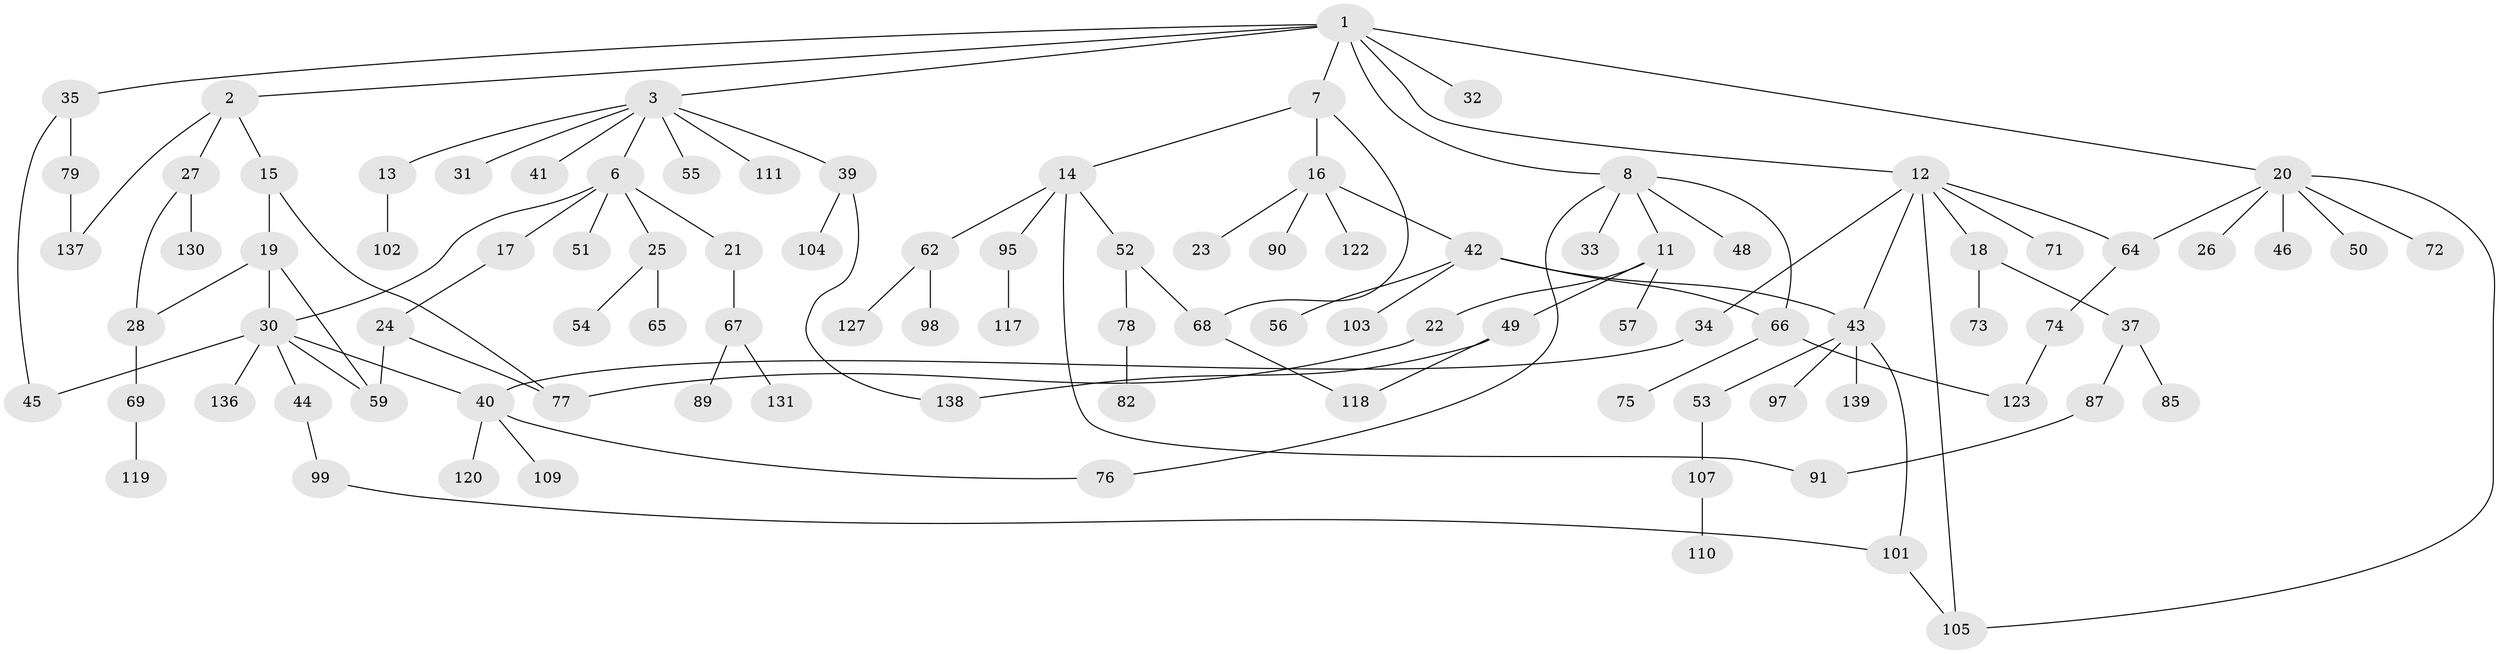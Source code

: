 // Generated by graph-tools (version 1.1) at 2025/51/02/27/25 19:51:39]
// undirected, 98 vertices, 118 edges
graph export_dot {
graph [start="1"]
  node [color=gray90,style=filled];
  1 [super="+4"];
  2 [super="+10"];
  3 [super="+5"];
  6 [super="+125"];
  7 [super="+9"];
  8 [super="+134"];
  11 [super="+36"];
  12 [super="+29"];
  13;
  14 [super="+61"];
  15;
  16 [super="+58"];
  17;
  18;
  19;
  20 [super="+132"];
  21;
  22 [super="+106"];
  23 [super="+63"];
  24;
  25;
  26;
  27;
  28 [super="+47"];
  30 [super="+135"];
  31;
  32;
  33;
  34 [super="+38"];
  35;
  37 [super="+112"];
  39 [super="+126"];
  40 [super="+100"];
  41;
  42 [super="+60"];
  43 [super="+94"];
  44 [super="+86"];
  45 [super="+70"];
  46;
  48;
  49 [super="+96"];
  50 [super="+114"];
  51 [super="+121"];
  52 [super="+93"];
  53;
  54;
  55;
  56 [super="+124"];
  57;
  59 [super="+80"];
  62;
  64;
  65;
  66 [super="+88"];
  67 [super="+92"];
  68 [super="+83"];
  69;
  71;
  72;
  73;
  74 [super="+116"];
  75;
  76 [super="+84"];
  77;
  78;
  79 [super="+81"];
  82;
  85;
  87;
  89;
  90;
  91 [super="+108"];
  95;
  97;
  98 [super="+115"];
  99;
  101;
  102 [super="+113"];
  103;
  104;
  105 [super="+133"];
  107;
  109;
  110 [super="+128"];
  111;
  117 [super="+129"];
  118;
  119;
  120;
  122;
  123;
  127;
  130;
  131;
  136;
  137;
  138;
  139;
  1 -- 2;
  1 -- 3;
  1 -- 7;
  1 -- 8;
  1 -- 32;
  1 -- 35;
  1 -- 12;
  1 -- 20;
  2 -- 15;
  2 -- 27;
  2 -- 137;
  3 -- 6;
  3 -- 13;
  3 -- 55;
  3 -- 39;
  3 -- 41;
  3 -- 31;
  3 -- 111;
  6 -- 17;
  6 -- 21;
  6 -- 25;
  6 -- 51;
  6 -- 30;
  7 -- 16;
  7 -- 68;
  7 -- 14;
  8 -- 11;
  8 -- 33;
  8 -- 48;
  8 -- 66;
  8 -- 76;
  11 -- 22;
  11 -- 57;
  11 -- 49;
  12 -- 18;
  12 -- 34;
  12 -- 71;
  12 -- 64;
  12 -- 105;
  12 -- 43;
  13 -- 102;
  14 -- 52;
  14 -- 62;
  14 -- 91;
  14 -- 95;
  15 -- 19;
  15 -- 77;
  16 -- 23;
  16 -- 42;
  16 -- 122;
  16 -- 90;
  17 -- 24;
  18 -- 37;
  18 -- 73;
  19 -- 30;
  19 -- 59;
  19 -- 28;
  20 -- 26;
  20 -- 46;
  20 -- 50;
  20 -- 64;
  20 -- 72;
  20 -- 105;
  21 -- 67;
  22 -- 77;
  24 -- 77;
  24 -- 59;
  25 -- 54;
  25 -- 65;
  27 -- 28;
  27 -- 130;
  28 -- 69;
  30 -- 40;
  30 -- 44;
  30 -- 136;
  30 -- 59;
  30 -- 45;
  34 -- 40;
  35 -- 45;
  35 -- 79;
  37 -- 85;
  37 -- 87;
  39 -- 104;
  39 -- 138;
  40 -- 109;
  40 -- 120;
  40 -- 76;
  42 -- 56;
  42 -- 43;
  42 -- 103;
  42 -- 66;
  43 -- 53;
  43 -- 139;
  43 -- 97;
  43 -- 101;
  44 -- 99;
  49 -- 118;
  49 -- 138;
  52 -- 68;
  52 -- 78;
  53 -- 107;
  62 -- 98;
  62 -- 127;
  64 -- 74;
  66 -- 75;
  66 -- 123;
  67 -- 89;
  67 -- 131;
  68 -- 118;
  69 -- 119;
  74 -- 123;
  78 -- 82;
  79 -- 137;
  87 -- 91;
  95 -- 117;
  99 -- 101;
  101 -- 105;
  107 -- 110;
}
